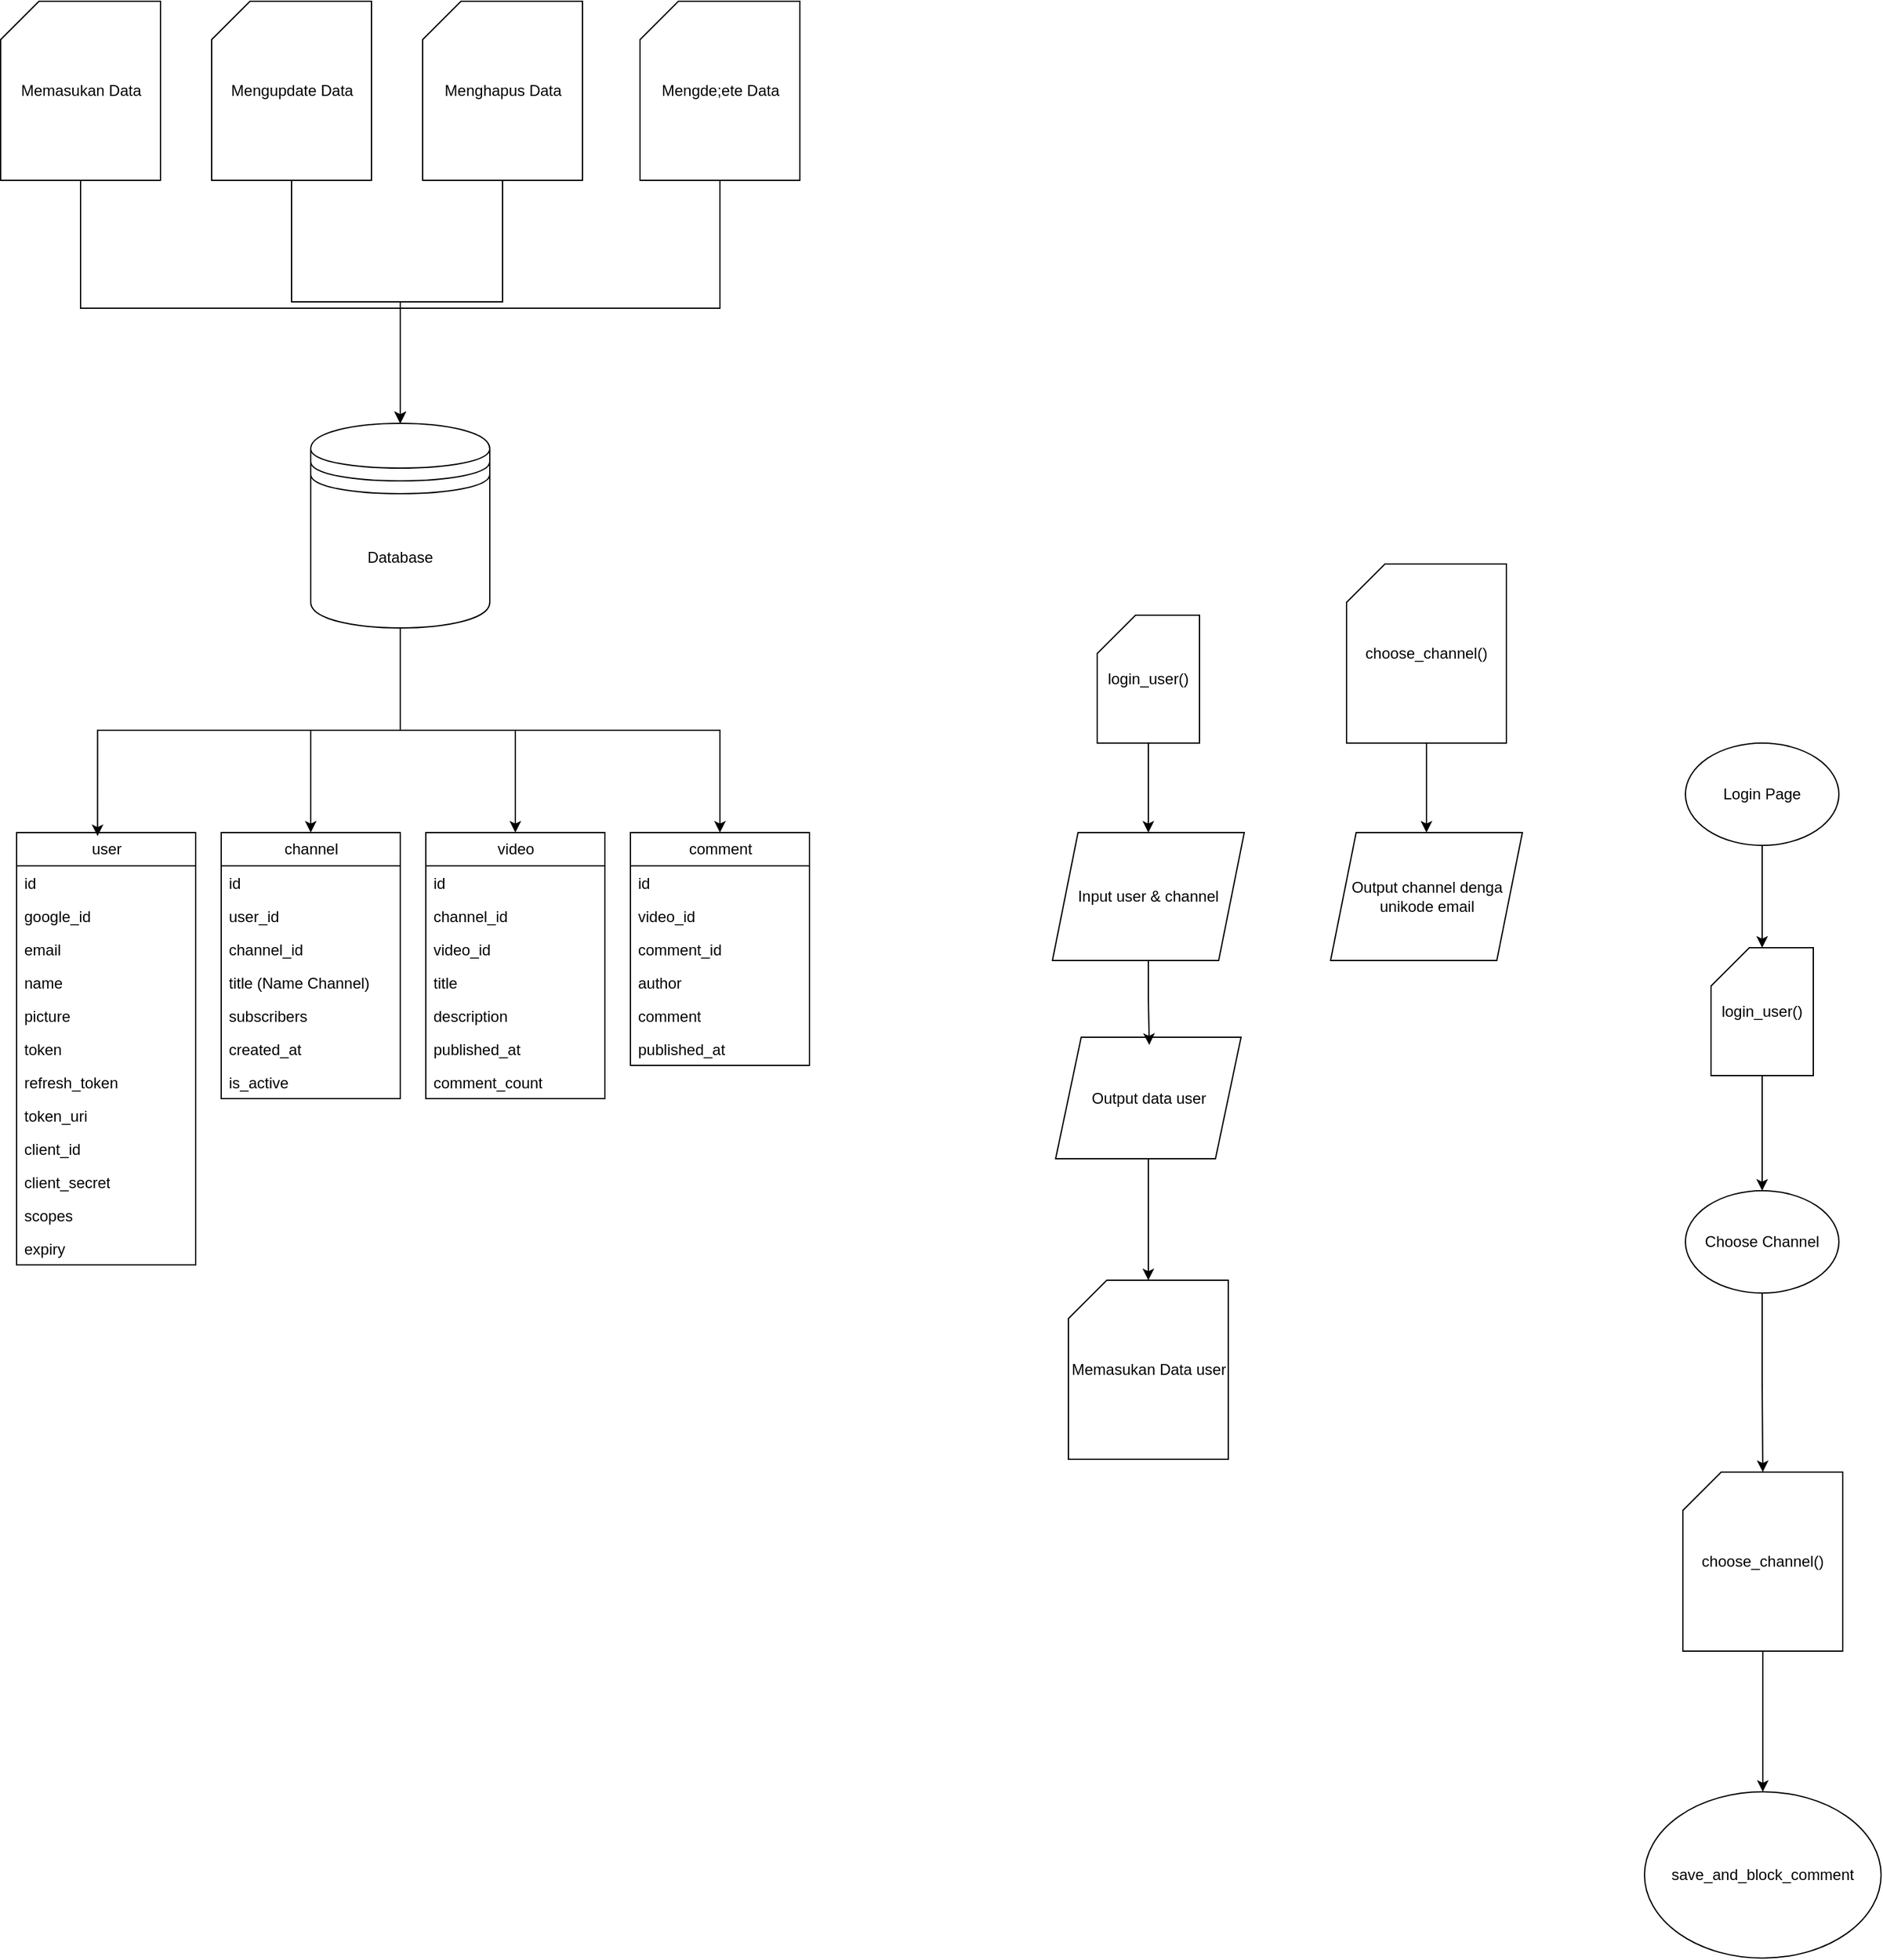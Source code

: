 <mxfile version="27.1.6">
  <diagram name="Page-1" id="75r0CHqdmpS8ziVCV765">
    <mxGraphModel dx="2647" dy="1634" grid="1" gridSize="10" guides="1" tooltips="1" connect="1" arrows="1" fold="1" page="1" pageScale="1" pageWidth="850" pageHeight="1100" math="0" shadow="0">
      <root>
        <mxCell id="0" />
        <mxCell id="1" parent="0" />
        <mxCell id="JXqW-oBA6LnlcBC6Squj-1" value="Login Page" style="ellipse;whiteSpace=wrap;html=1;" parent="1" vertex="1">
          <mxGeometry x="365" y="20" width="120" height="80" as="geometry" />
        </mxCell>
        <mxCell id="JXqW-oBA6LnlcBC6Squj-8" style="edgeStyle=orthogonalEdgeStyle;rounded=0;orthogonalLoop=1;jettySize=auto;html=1;" parent="1" source="JXqW-oBA6LnlcBC6Squj-3" target="JXqW-oBA6LnlcBC6Squj-7" edge="1">
          <mxGeometry relative="1" as="geometry" />
        </mxCell>
        <mxCell id="JXqW-oBA6LnlcBC6Squj-3" value="login_user()" style="shape=card;whiteSpace=wrap;html=1;" parent="1" vertex="1">
          <mxGeometry x="-95" y="-80" width="80" height="100" as="geometry" />
        </mxCell>
        <mxCell id="JXqW-oBA6LnlcBC6Squj-15" style="edgeStyle=orthogonalEdgeStyle;rounded=0;orthogonalLoop=1;jettySize=auto;html=1;" parent="1" source="JXqW-oBA6LnlcBC6Squj-5" target="JXqW-oBA6LnlcBC6Squj-14" edge="1">
          <mxGeometry relative="1" as="geometry" />
        </mxCell>
        <mxCell id="JXqW-oBA6LnlcBC6Squj-5" value="Choose Channel" style="ellipse;whiteSpace=wrap;html=1;" parent="1" vertex="1">
          <mxGeometry x="365" y="370" width="120" height="80" as="geometry" />
        </mxCell>
        <mxCell id="JXqW-oBA6LnlcBC6Squj-6" value="save_and_block_comment" style="ellipse;whiteSpace=wrap;html=1;" parent="1" vertex="1">
          <mxGeometry x="333" y="840" width="185" height="130" as="geometry" />
        </mxCell>
        <mxCell id="JXqW-oBA6LnlcBC6Squj-7" value="Input user &amp;amp; channel" style="shape=parallelogram;perimeter=parallelogramPerimeter;whiteSpace=wrap;html=1;fixedSize=1;" parent="1" vertex="1">
          <mxGeometry x="-130" y="90" width="150" height="100" as="geometry" />
        </mxCell>
        <mxCell id="JXqW-oBA6LnlcBC6Squj-9" value="Output data user" style="shape=parallelogram;perimeter=parallelogramPerimeter;whiteSpace=wrap;html=1;fixedSize=1;" parent="1" vertex="1">
          <mxGeometry x="-127.5" y="250" width="145" height="95" as="geometry" />
        </mxCell>
        <mxCell id="JXqW-oBA6LnlcBC6Squj-13" style="edgeStyle=orthogonalEdgeStyle;rounded=0;orthogonalLoop=1;jettySize=auto;html=1;entryX=0.5;entryY=0;entryDx=0;entryDy=0;" parent="1" source="JXqW-oBA6LnlcBC6Squj-11" target="JXqW-oBA6LnlcBC6Squj-5" edge="1">
          <mxGeometry relative="1" as="geometry" />
        </mxCell>
        <mxCell id="JXqW-oBA6LnlcBC6Squj-11" value="login_user()" style="shape=card;whiteSpace=wrap;html=1;" parent="1" vertex="1">
          <mxGeometry x="385" y="180" width="80" height="100" as="geometry" />
        </mxCell>
        <mxCell id="JXqW-oBA6LnlcBC6Squj-12" style="edgeStyle=orthogonalEdgeStyle;rounded=0;orthogonalLoop=1;jettySize=auto;html=1;entryX=0.5;entryY=0;entryDx=0;entryDy=0;entryPerimeter=0;" parent="1" source="JXqW-oBA6LnlcBC6Squj-1" target="JXqW-oBA6LnlcBC6Squj-11" edge="1">
          <mxGeometry relative="1" as="geometry" />
        </mxCell>
        <mxCell id="JXqW-oBA6LnlcBC6Squj-16" style="edgeStyle=orthogonalEdgeStyle;rounded=0;orthogonalLoop=1;jettySize=auto;html=1;" parent="1" source="JXqW-oBA6LnlcBC6Squj-14" target="JXqW-oBA6LnlcBC6Squj-6" edge="1">
          <mxGeometry relative="1" as="geometry" />
        </mxCell>
        <mxCell id="JXqW-oBA6LnlcBC6Squj-14" value="choose_channel()" style="shape=card;whiteSpace=wrap;html=1;" parent="1" vertex="1">
          <mxGeometry x="363" y="590" width="125" height="140" as="geometry" />
        </mxCell>
        <mxCell id="xB-aLpheTIVvpIYeBYx6-2" style="edgeStyle=orthogonalEdgeStyle;rounded=0;orthogonalLoop=1;jettySize=auto;html=1;" edge="1" parent="1" source="JXqW-oBA6LnlcBC6Squj-18" target="xB-aLpheTIVvpIYeBYx6-1">
          <mxGeometry relative="1" as="geometry" />
        </mxCell>
        <mxCell id="JXqW-oBA6LnlcBC6Squj-18" value="choose_channel()" style="shape=card;whiteSpace=wrap;html=1;" parent="1" vertex="1">
          <mxGeometry x="100" y="-120" width="125" height="140" as="geometry" />
        </mxCell>
        <mxCell id="JXqW-oBA6LnlcBC6Squj-63" style="edgeStyle=orthogonalEdgeStyle;rounded=0;orthogonalLoop=1;jettySize=auto;html=1;" parent="1" source="JXqW-oBA6LnlcBC6Squj-19" target="JXqW-oBA6LnlcBC6Squj-20" edge="1">
          <mxGeometry relative="1" as="geometry" />
        </mxCell>
        <mxCell id="JXqW-oBA6LnlcBC6Squj-65" style="edgeStyle=orthogonalEdgeStyle;rounded=0;orthogonalLoop=1;jettySize=auto;html=1;entryX=0.5;entryY=0;entryDx=0;entryDy=0;" parent="1" source="JXqW-oBA6LnlcBC6Squj-19" target="JXqW-oBA6LnlcBC6Squj-41" edge="1">
          <mxGeometry relative="1" as="geometry" />
        </mxCell>
        <mxCell id="JXqW-oBA6LnlcBC6Squj-66" style="edgeStyle=orthogonalEdgeStyle;rounded=0;orthogonalLoop=1;jettySize=auto;html=1;" parent="1" source="JXqW-oBA6LnlcBC6Squj-19" target="JXqW-oBA6LnlcBC6Squj-54" edge="1">
          <mxGeometry relative="1" as="geometry">
            <Array as="points">
              <mxPoint x="-640" y="10" />
              <mxPoint x="-390" y="10" />
            </Array>
          </mxGeometry>
        </mxCell>
        <mxCell id="JXqW-oBA6LnlcBC6Squj-19" value="Database" style="shape=datastore;whiteSpace=wrap;html=1;" parent="1" vertex="1">
          <mxGeometry x="-710" y="-230" width="140" height="160" as="geometry" />
        </mxCell>
        <mxCell id="JXqW-oBA6LnlcBC6Squj-20" value="channel" style="swimlane;fontStyle=0;childLayout=stackLayout;horizontal=1;startSize=26;fillColor=none;horizontalStack=0;resizeParent=1;resizeParentMax=0;resizeLast=0;collapsible=1;marginBottom=0;html=1;" parent="1" vertex="1">
          <mxGeometry x="-780" y="90" width="140" height="208" as="geometry" />
        </mxCell>
        <mxCell id="JXqW-oBA6LnlcBC6Squj-21" value="id" style="text;strokeColor=none;fillColor=none;align=left;verticalAlign=top;spacingLeft=4;spacingRight=4;overflow=hidden;rotatable=0;points=[[0,0.5],[1,0.5]];portConstraint=eastwest;whiteSpace=wrap;html=1;" parent="JXqW-oBA6LnlcBC6Squj-20" vertex="1">
          <mxGeometry y="26" width="140" height="26" as="geometry" />
        </mxCell>
        <mxCell id="JXqW-oBA6LnlcBC6Squj-22" value="user_id" style="text;strokeColor=none;fillColor=none;align=left;verticalAlign=top;spacingLeft=4;spacingRight=4;overflow=hidden;rotatable=0;points=[[0,0.5],[1,0.5]];portConstraint=eastwest;whiteSpace=wrap;html=1;" parent="JXqW-oBA6LnlcBC6Squj-20" vertex="1">
          <mxGeometry y="52" width="140" height="26" as="geometry" />
        </mxCell>
        <mxCell id="JXqW-oBA6LnlcBC6Squj-23" value="channel_id" style="text;strokeColor=none;fillColor=none;align=left;verticalAlign=top;spacingLeft=4;spacingRight=4;overflow=hidden;rotatable=0;points=[[0,0.5],[1,0.5]];portConstraint=eastwest;whiteSpace=wrap;html=1;" parent="JXqW-oBA6LnlcBC6Squj-20" vertex="1">
          <mxGeometry y="78" width="140" height="26" as="geometry" />
        </mxCell>
        <mxCell id="JXqW-oBA6LnlcBC6Squj-24" value="title (Name Channel)" style="text;strokeColor=none;fillColor=none;align=left;verticalAlign=top;spacingLeft=4;spacingRight=4;overflow=hidden;rotatable=0;points=[[0,0.5],[1,0.5]];portConstraint=eastwest;whiteSpace=wrap;html=1;" parent="JXqW-oBA6LnlcBC6Squj-20" vertex="1">
          <mxGeometry y="104" width="140" height="26" as="geometry" />
        </mxCell>
        <mxCell id="JXqW-oBA6LnlcBC6Squj-26" value="subscribers" style="text;strokeColor=none;fillColor=none;align=left;verticalAlign=top;spacingLeft=4;spacingRight=4;overflow=hidden;rotatable=0;points=[[0,0.5],[1,0.5]];portConstraint=eastwest;whiteSpace=wrap;html=1;" parent="JXqW-oBA6LnlcBC6Squj-20" vertex="1">
          <mxGeometry y="130" width="140" height="26" as="geometry" />
        </mxCell>
        <mxCell id="JXqW-oBA6LnlcBC6Squj-25" value="created_at" style="text;strokeColor=none;fillColor=none;align=left;verticalAlign=top;spacingLeft=4;spacingRight=4;overflow=hidden;rotatable=0;points=[[0,0.5],[1,0.5]];portConstraint=eastwest;whiteSpace=wrap;html=1;" parent="JXqW-oBA6LnlcBC6Squj-20" vertex="1">
          <mxGeometry y="156" width="140" height="26" as="geometry" />
        </mxCell>
        <mxCell id="JXqW-oBA6LnlcBC6Squj-27" value="is_active" style="text;strokeColor=none;fillColor=none;align=left;verticalAlign=top;spacingLeft=4;spacingRight=4;overflow=hidden;rotatable=0;points=[[0,0.5],[1,0.5]];portConstraint=eastwest;whiteSpace=wrap;html=1;" parent="JXqW-oBA6LnlcBC6Squj-20" vertex="1">
          <mxGeometry y="182" width="140" height="26" as="geometry" />
        </mxCell>
        <mxCell id="JXqW-oBA6LnlcBC6Squj-28" value="user" style="swimlane;fontStyle=0;childLayout=stackLayout;horizontal=1;startSize=26;fillColor=none;horizontalStack=0;resizeParent=1;resizeParentMax=0;resizeLast=0;collapsible=1;marginBottom=0;html=1;" parent="1" vertex="1">
          <mxGeometry x="-940" y="90" width="140" height="338" as="geometry" />
        </mxCell>
        <mxCell id="JXqW-oBA6LnlcBC6Squj-29" value="id" style="text;strokeColor=none;fillColor=none;align=left;verticalAlign=top;spacingLeft=4;spacingRight=4;overflow=hidden;rotatable=0;points=[[0,0.5],[1,0.5]];portConstraint=eastwest;whiteSpace=wrap;html=1;" parent="JXqW-oBA6LnlcBC6Squj-28" vertex="1">
          <mxGeometry y="26" width="140" height="26" as="geometry" />
        </mxCell>
        <mxCell id="JXqW-oBA6LnlcBC6Squj-30" value="google_id" style="text;strokeColor=none;fillColor=none;align=left;verticalAlign=top;spacingLeft=4;spacingRight=4;overflow=hidden;rotatable=0;points=[[0,0.5],[1,0.5]];portConstraint=eastwest;whiteSpace=wrap;html=1;" parent="JXqW-oBA6LnlcBC6Squj-28" vertex="1">
          <mxGeometry y="52" width="140" height="26" as="geometry" />
        </mxCell>
        <mxCell id="JXqW-oBA6LnlcBC6Squj-31" value="email" style="text;strokeColor=none;fillColor=none;align=left;verticalAlign=top;spacingLeft=4;spacingRight=4;overflow=hidden;rotatable=0;points=[[0,0.5],[1,0.5]];portConstraint=eastwest;whiteSpace=wrap;html=1;" parent="JXqW-oBA6LnlcBC6Squj-28" vertex="1">
          <mxGeometry y="78" width="140" height="26" as="geometry" />
        </mxCell>
        <mxCell id="JXqW-oBA6LnlcBC6Squj-32" value="name" style="text;strokeColor=none;fillColor=none;align=left;verticalAlign=top;spacingLeft=4;spacingRight=4;overflow=hidden;rotatable=0;points=[[0,0.5],[1,0.5]];portConstraint=eastwest;whiteSpace=wrap;html=1;" parent="JXqW-oBA6LnlcBC6Squj-28" vertex="1">
          <mxGeometry y="104" width="140" height="26" as="geometry" />
        </mxCell>
        <mxCell id="JXqW-oBA6LnlcBC6Squj-33" value="picture" style="text;strokeColor=none;fillColor=none;align=left;verticalAlign=top;spacingLeft=4;spacingRight=4;overflow=hidden;rotatable=0;points=[[0,0.5],[1,0.5]];portConstraint=eastwest;whiteSpace=wrap;html=1;" parent="JXqW-oBA6LnlcBC6Squj-28" vertex="1">
          <mxGeometry y="130" width="140" height="26" as="geometry" />
        </mxCell>
        <mxCell id="JXqW-oBA6LnlcBC6Squj-34" value="token" style="text;strokeColor=none;fillColor=none;align=left;verticalAlign=top;spacingLeft=4;spacingRight=4;overflow=hidden;rotatable=0;points=[[0,0.5],[1,0.5]];portConstraint=eastwest;whiteSpace=wrap;html=1;" parent="JXqW-oBA6LnlcBC6Squj-28" vertex="1">
          <mxGeometry y="156" width="140" height="26" as="geometry" />
        </mxCell>
        <mxCell id="JXqW-oBA6LnlcBC6Squj-38" value="refresh_token" style="text;strokeColor=none;fillColor=none;align=left;verticalAlign=top;spacingLeft=4;spacingRight=4;overflow=hidden;rotatable=0;points=[[0,0.5],[1,0.5]];portConstraint=eastwest;whiteSpace=wrap;html=1;" parent="JXqW-oBA6LnlcBC6Squj-28" vertex="1">
          <mxGeometry y="182" width="140" height="26" as="geometry" />
        </mxCell>
        <mxCell id="JXqW-oBA6LnlcBC6Squj-37" value="token_uri" style="text;strokeColor=none;fillColor=none;align=left;verticalAlign=top;spacingLeft=4;spacingRight=4;overflow=hidden;rotatable=0;points=[[0,0.5],[1,0.5]];portConstraint=eastwest;whiteSpace=wrap;html=1;" parent="JXqW-oBA6LnlcBC6Squj-28" vertex="1">
          <mxGeometry y="208" width="140" height="26" as="geometry" />
        </mxCell>
        <mxCell id="JXqW-oBA6LnlcBC6Squj-36" value="client_id" style="text;strokeColor=none;fillColor=none;align=left;verticalAlign=top;spacingLeft=4;spacingRight=4;overflow=hidden;rotatable=0;points=[[0,0.5],[1,0.5]];portConstraint=eastwest;whiteSpace=wrap;html=1;" parent="JXqW-oBA6LnlcBC6Squj-28" vertex="1">
          <mxGeometry y="234" width="140" height="26" as="geometry" />
        </mxCell>
        <mxCell id="JXqW-oBA6LnlcBC6Squj-40" value="client_secret" style="text;strokeColor=none;fillColor=none;align=left;verticalAlign=top;spacingLeft=4;spacingRight=4;overflow=hidden;rotatable=0;points=[[0,0.5],[1,0.5]];portConstraint=eastwest;whiteSpace=wrap;html=1;" parent="JXqW-oBA6LnlcBC6Squj-28" vertex="1">
          <mxGeometry y="260" width="140" height="26" as="geometry" />
        </mxCell>
        <mxCell id="JXqW-oBA6LnlcBC6Squj-35" value="scopes" style="text;strokeColor=none;fillColor=none;align=left;verticalAlign=top;spacingLeft=4;spacingRight=4;overflow=hidden;rotatable=0;points=[[0,0.5],[1,0.5]];portConstraint=eastwest;whiteSpace=wrap;html=1;" parent="JXqW-oBA6LnlcBC6Squj-28" vertex="1">
          <mxGeometry y="286" width="140" height="26" as="geometry" />
        </mxCell>
        <mxCell id="JXqW-oBA6LnlcBC6Squj-39" value="expiry" style="text;strokeColor=none;fillColor=none;align=left;verticalAlign=top;spacingLeft=4;spacingRight=4;overflow=hidden;rotatable=0;points=[[0,0.5],[1,0.5]];portConstraint=eastwest;whiteSpace=wrap;html=1;" parent="JXqW-oBA6LnlcBC6Squj-28" vertex="1">
          <mxGeometry y="312" width="140" height="26" as="geometry" />
        </mxCell>
        <mxCell id="JXqW-oBA6LnlcBC6Squj-41" value="video" style="swimlane;fontStyle=0;childLayout=stackLayout;horizontal=1;startSize=26;fillColor=none;horizontalStack=0;resizeParent=1;resizeParentMax=0;resizeLast=0;collapsible=1;marginBottom=0;html=1;" parent="1" vertex="1">
          <mxGeometry x="-620" y="90" width="140" height="208" as="geometry" />
        </mxCell>
        <mxCell id="JXqW-oBA6LnlcBC6Squj-42" value="id" style="text;strokeColor=none;fillColor=none;align=left;verticalAlign=top;spacingLeft=4;spacingRight=4;overflow=hidden;rotatable=0;points=[[0,0.5],[1,0.5]];portConstraint=eastwest;whiteSpace=wrap;html=1;" parent="JXqW-oBA6LnlcBC6Squj-41" vertex="1">
          <mxGeometry y="26" width="140" height="26" as="geometry" />
        </mxCell>
        <mxCell id="JXqW-oBA6LnlcBC6Squj-43" value="channel_id" style="text;strokeColor=none;fillColor=none;align=left;verticalAlign=top;spacingLeft=4;spacingRight=4;overflow=hidden;rotatable=0;points=[[0,0.5],[1,0.5]];portConstraint=eastwest;whiteSpace=wrap;html=1;" parent="JXqW-oBA6LnlcBC6Squj-41" vertex="1">
          <mxGeometry y="52" width="140" height="26" as="geometry" />
        </mxCell>
        <mxCell id="JXqW-oBA6LnlcBC6Squj-44" value="video_id" style="text;strokeColor=none;fillColor=none;align=left;verticalAlign=top;spacingLeft=4;spacingRight=4;overflow=hidden;rotatable=0;points=[[0,0.5],[1,0.5]];portConstraint=eastwest;whiteSpace=wrap;html=1;" parent="JXqW-oBA6LnlcBC6Squj-41" vertex="1">
          <mxGeometry y="78" width="140" height="26" as="geometry" />
        </mxCell>
        <mxCell id="JXqW-oBA6LnlcBC6Squj-45" value="title" style="text;strokeColor=none;fillColor=none;align=left;verticalAlign=top;spacingLeft=4;spacingRight=4;overflow=hidden;rotatable=0;points=[[0,0.5],[1,0.5]];portConstraint=eastwest;whiteSpace=wrap;html=1;" parent="JXqW-oBA6LnlcBC6Squj-41" vertex="1">
          <mxGeometry y="104" width="140" height="26" as="geometry" />
        </mxCell>
        <mxCell id="JXqW-oBA6LnlcBC6Squj-46" value="description" style="text;strokeColor=none;fillColor=none;align=left;verticalAlign=top;spacingLeft=4;spacingRight=4;overflow=hidden;rotatable=0;points=[[0,0.5],[1,0.5]];portConstraint=eastwest;whiteSpace=wrap;html=1;" parent="JXqW-oBA6LnlcBC6Squj-41" vertex="1">
          <mxGeometry y="130" width="140" height="26" as="geometry" />
        </mxCell>
        <mxCell id="JXqW-oBA6LnlcBC6Squj-47" value="published_at" style="text;strokeColor=none;fillColor=none;align=left;verticalAlign=top;spacingLeft=4;spacingRight=4;overflow=hidden;rotatable=0;points=[[0,0.5],[1,0.5]];portConstraint=eastwest;whiteSpace=wrap;html=1;" parent="JXqW-oBA6LnlcBC6Squj-41" vertex="1">
          <mxGeometry y="156" width="140" height="26" as="geometry" />
        </mxCell>
        <mxCell id="JXqW-oBA6LnlcBC6Squj-48" value="comment_count" style="text;strokeColor=none;fillColor=none;align=left;verticalAlign=top;spacingLeft=4;spacingRight=4;overflow=hidden;rotatable=0;points=[[0,0.5],[1,0.5]];portConstraint=eastwest;whiteSpace=wrap;html=1;" parent="JXqW-oBA6LnlcBC6Squj-41" vertex="1">
          <mxGeometry y="182" width="140" height="26" as="geometry" />
        </mxCell>
        <mxCell id="JXqW-oBA6LnlcBC6Squj-54" value="comment" style="swimlane;fontStyle=0;childLayout=stackLayout;horizontal=1;startSize=26;fillColor=none;horizontalStack=0;resizeParent=1;resizeParentMax=0;resizeLast=0;collapsible=1;marginBottom=0;html=1;" parent="1" vertex="1">
          <mxGeometry x="-460" y="90" width="140" height="182" as="geometry" />
        </mxCell>
        <mxCell id="JXqW-oBA6LnlcBC6Squj-55" value="id" style="text;strokeColor=none;fillColor=none;align=left;verticalAlign=top;spacingLeft=4;spacingRight=4;overflow=hidden;rotatable=0;points=[[0,0.5],[1,0.5]];portConstraint=eastwest;whiteSpace=wrap;html=1;" parent="JXqW-oBA6LnlcBC6Squj-54" vertex="1">
          <mxGeometry y="26" width="140" height="26" as="geometry" />
        </mxCell>
        <mxCell id="JXqW-oBA6LnlcBC6Squj-56" value="video_id" style="text;strokeColor=none;fillColor=none;align=left;verticalAlign=top;spacingLeft=4;spacingRight=4;overflow=hidden;rotatable=0;points=[[0,0.5],[1,0.5]];portConstraint=eastwest;whiteSpace=wrap;html=1;" parent="JXqW-oBA6LnlcBC6Squj-54" vertex="1">
          <mxGeometry y="52" width="140" height="26" as="geometry" />
        </mxCell>
        <mxCell id="JXqW-oBA6LnlcBC6Squj-57" value="comment_id" style="text;strokeColor=none;fillColor=none;align=left;verticalAlign=top;spacingLeft=4;spacingRight=4;overflow=hidden;rotatable=0;points=[[0,0.5],[1,0.5]];portConstraint=eastwest;whiteSpace=wrap;html=1;" parent="JXqW-oBA6LnlcBC6Squj-54" vertex="1">
          <mxGeometry y="78" width="140" height="26" as="geometry" />
        </mxCell>
        <mxCell id="JXqW-oBA6LnlcBC6Squj-58" value="author" style="text;strokeColor=none;fillColor=none;align=left;verticalAlign=top;spacingLeft=4;spacingRight=4;overflow=hidden;rotatable=0;points=[[0,0.5],[1,0.5]];portConstraint=eastwest;whiteSpace=wrap;html=1;" parent="JXqW-oBA6LnlcBC6Squj-54" vertex="1">
          <mxGeometry y="104" width="140" height="26" as="geometry" />
        </mxCell>
        <mxCell id="JXqW-oBA6LnlcBC6Squj-59" value="comment" style="text;strokeColor=none;fillColor=none;align=left;verticalAlign=top;spacingLeft=4;spacingRight=4;overflow=hidden;rotatable=0;points=[[0,0.5],[1,0.5]];portConstraint=eastwest;whiteSpace=wrap;html=1;" parent="JXqW-oBA6LnlcBC6Squj-54" vertex="1">
          <mxGeometry y="130" width="140" height="26" as="geometry" />
        </mxCell>
        <mxCell id="JXqW-oBA6LnlcBC6Squj-60" value="published_at" style="text;strokeColor=none;fillColor=none;align=left;verticalAlign=top;spacingLeft=4;spacingRight=4;overflow=hidden;rotatable=0;points=[[0,0.5],[1,0.5]];portConstraint=eastwest;whiteSpace=wrap;html=1;" parent="JXqW-oBA6LnlcBC6Squj-54" vertex="1">
          <mxGeometry y="156" width="140" height="26" as="geometry" />
        </mxCell>
        <mxCell id="JXqW-oBA6LnlcBC6Squj-64" style="edgeStyle=orthogonalEdgeStyle;rounded=0;orthogonalLoop=1;jettySize=auto;html=1;entryX=0.452;entryY=0.008;entryDx=0;entryDy=0;entryPerimeter=0;" parent="1" source="JXqW-oBA6LnlcBC6Squj-19" target="JXqW-oBA6LnlcBC6Squj-28" edge="1">
          <mxGeometry relative="1" as="geometry">
            <Array as="points">
              <mxPoint x="-640" y="10" />
              <mxPoint x="-877" y="10" />
            </Array>
          </mxGeometry>
        </mxCell>
        <mxCell id="JXqW-oBA6LnlcBC6Squj-82" style="edgeStyle=orthogonalEdgeStyle;rounded=0;orthogonalLoop=1;jettySize=auto;html=1;entryX=0.5;entryY=0;entryDx=0;entryDy=0;" parent="1" source="JXqW-oBA6LnlcBC6Squj-67" target="JXqW-oBA6LnlcBC6Squj-19" edge="1">
          <mxGeometry relative="1" as="geometry">
            <Array as="points">
              <mxPoint x="-890" y="-320" />
              <mxPoint x="-640" y="-320" />
            </Array>
          </mxGeometry>
        </mxCell>
        <mxCell id="JXqW-oBA6LnlcBC6Squj-67" value="Memasukan Data" style="shape=card;whiteSpace=wrap;html=1;" parent="1" vertex="1">
          <mxGeometry x="-952.5" y="-560" width="125" height="140" as="geometry" />
        </mxCell>
        <mxCell id="JXqW-oBA6LnlcBC6Squj-69" value="Memasukan Data user" style="shape=card;whiteSpace=wrap;html=1;" parent="1" vertex="1">
          <mxGeometry x="-117.5" y="440" width="125" height="140" as="geometry" />
        </mxCell>
        <mxCell id="JXqW-oBA6LnlcBC6Squj-70" style="edgeStyle=orthogonalEdgeStyle;rounded=0;orthogonalLoop=1;jettySize=auto;html=1;entryX=0.505;entryY=0.063;entryDx=0;entryDy=0;entryPerimeter=0;" parent="1" source="JXqW-oBA6LnlcBC6Squj-7" target="JXqW-oBA6LnlcBC6Squj-9" edge="1">
          <mxGeometry relative="1" as="geometry" />
        </mxCell>
        <mxCell id="JXqW-oBA6LnlcBC6Squj-71" style="edgeStyle=orthogonalEdgeStyle;rounded=0;orthogonalLoop=1;jettySize=auto;html=1;entryX=0.5;entryY=0;entryDx=0;entryDy=0;entryPerimeter=0;" parent="1" source="JXqW-oBA6LnlcBC6Squj-9" target="JXqW-oBA6LnlcBC6Squj-69" edge="1">
          <mxGeometry relative="1" as="geometry" />
        </mxCell>
        <mxCell id="JXqW-oBA6LnlcBC6Squj-80" style="edgeStyle=orthogonalEdgeStyle;rounded=0;orthogonalLoop=1;jettySize=auto;html=1;" parent="1" source="JXqW-oBA6LnlcBC6Squj-72" target="JXqW-oBA6LnlcBC6Squj-19" edge="1">
          <mxGeometry relative="1" as="geometry" />
        </mxCell>
        <mxCell id="JXqW-oBA6LnlcBC6Squj-72" value="Mengupdate Data" style="shape=card;whiteSpace=wrap;html=1;" parent="1" vertex="1">
          <mxGeometry x="-787.5" y="-560" width="125" height="140" as="geometry" />
        </mxCell>
        <mxCell id="JXqW-oBA6LnlcBC6Squj-83" style="edgeStyle=orthogonalEdgeStyle;rounded=0;orthogonalLoop=1;jettySize=auto;html=1;entryX=0.5;entryY=0;entryDx=0;entryDy=0;" parent="1" source="JXqW-oBA6LnlcBC6Squj-73" target="JXqW-oBA6LnlcBC6Squj-19" edge="1">
          <mxGeometry relative="1" as="geometry" />
        </mxCell>
        <mxCell id="JXqW-oBA6LnlcBC6Squj-73" value="Menghapus Data" style="shape=card;whiteSpace=wrap;html=1;" parent="1" vertex="1">
          <mxGeometry x="-622.5" y="-560" width="125" height="140" as="geometry" />
        </mxCell>
        <mxCell id="JXqW-oBA6LnlcBC6Squj-84" style="edgeStyle=orthogonalEdgeStyle;rounded=0;orthogonalLoop=1;jettySize=auto;html=1;entryX=0.5;entryY=0;entryDx=0;entryDy=0;" parent="1" source="JXqW-oBA6LnlcBC6Squj-74" target="JXqW-oBA6LnlcBC6Squj-19" edge="1">
          <mxGeometry relative="1" as="geometry">
            <Array as="points">
              <mxPoint x="-390" y="-320" />
              <mxPoint x="-640" y="-320" />
            </Array>
          </mxGeometry>
        </mxCell>
        <mxCell id="JXqW-oBA6LnlcBC6Squj-74" value="Mengde;ete Data" style="shape=card;whiteSpace=wrap;html=1;" parent="1" vertex="1">
          <mxGeometry x="-452.5" y="-560" width="125" height="140" as="geometry" />
        </mxCell>
        <mxCell id="xB-aLpheTIVvpIYeBYx6-1" value="Output channel denga&lt;div&gt;unikode email&lt;/div&gt;" style="shape=parallelogram;perimeter=parallelogramPerimeter;whiteSpace=wrap;html=1;fixedSize=1;" vertex="1" parent="1">
          <mxGeometry x="87.5" y="90" width="150" height="100" as="geometry" />
        </mxCell>
      </root>
    </mxGraphModel>
  </diagram>
</mxfile>
